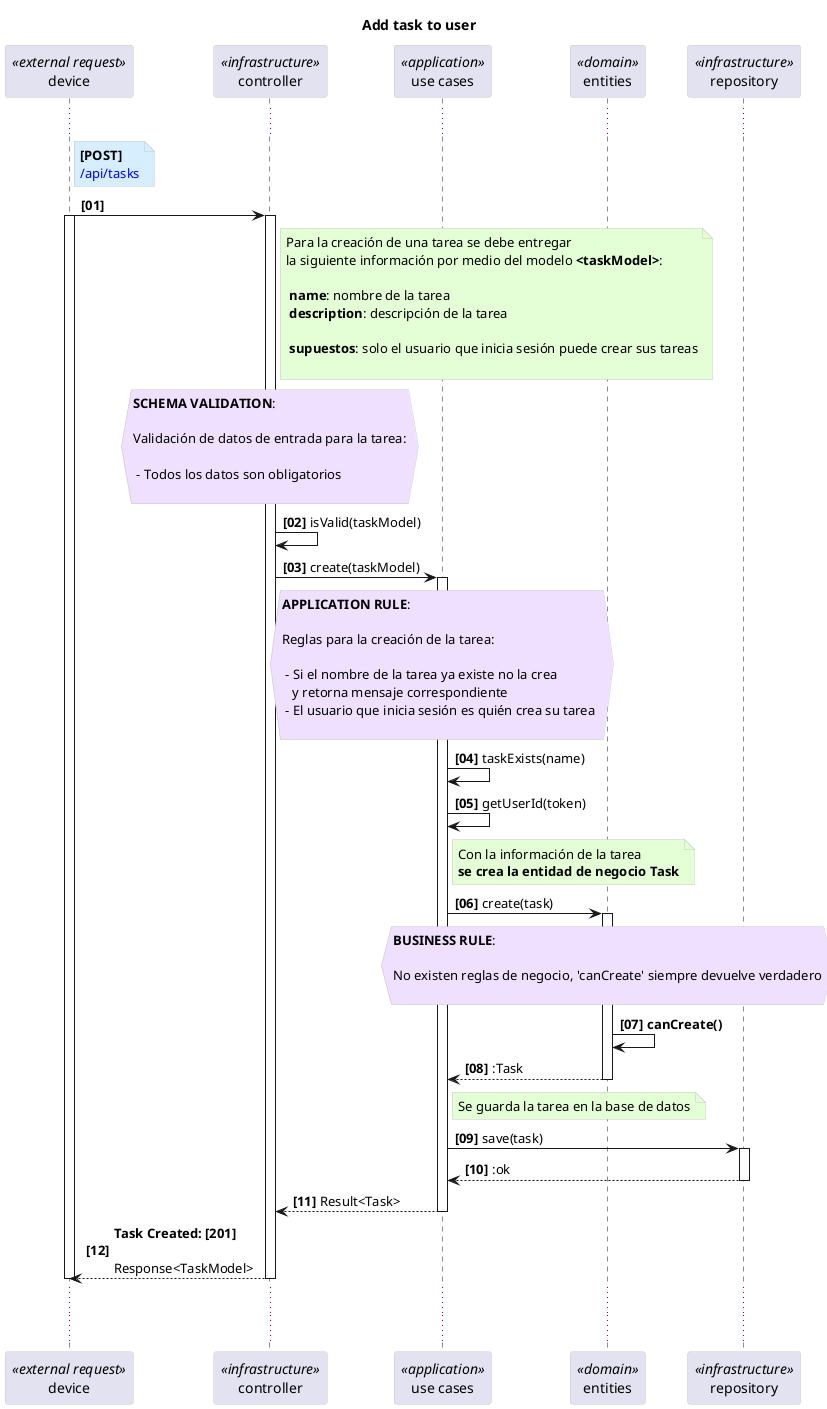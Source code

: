 @startuml

title **Add task to user**

autonumber "<b>[00]"
'skinparam monochrome true
skinparam shadowing false
skinparam maxmessagesize 150
skinparam NoteBorderColor #c7c7c7
skinparam ParticipantBorderColor #c9c9c9
skinparam CollectionsBorderColor #c9c9c9
skinparam QueueBorderColor #c9c9c9

participant ms_external_device as "device" << external request >>
participant ms_controller_api as "controller" << infrastructure >>
participant ms_usecase_api as "use cases" << application >>
participant ms_domain_api as "entities" << domain >>
participant ms_repository_api as "repository" << infrastructure >>

...

note right ms_external_device #d6eeff: <b>[POST]</b>\n<font color=blue>/api/tasks</font>
ms_external_device -> ms_controller_api:
    activate ms_external_device

    note right of ms_controller_api #e4ffd6: Para la creación de una tarea se debe entregar \nla siguiente información por medio del modelo **<taskModel>**:\n\n **name**: nombre de la tarea\n **description**: descripción de la tarea\n\n **supuestos**: solo el usuario que inicia sesión puede crear sus tareas\n

    activate ms_controller_api

    hnote over ms_controller_api #efe0ff: **SCHEMA VALIDATION**:\n\nValidación de datos de entrada para la tarea:\n\n - Todos los datos son obligatorios\n
    ms_controller_api -> ms_controller_api: isValid(taskModel)

    ms_controller_api -> ms_usecase_api: create(taskModel)
        activate ms_usecase_api

        hnote over ms_usecase_api #efe0ff: **APPLICATION RULE**:\n\nReglas para la creación de la tarea:\n\n - Si el nombre de la tarea ya existe no la crea\n   y retorna mensaje correspondiente\n - El usuario que inicia sesión es quién crea su tarea  \n
        ms_usecase_api -> ms_usecase_api: taskExists(name)
        ms_usecase_api -> ms_usecase_api: getUserId(token)

        note right of ms_usecase_api #e4ffd6: Con la información de la tarea\n**se crea la entidad de negocio Task**
        ms_usecase_api -> ms_domain_api: create(task)
            activate ms_domain_api

            hnote over ms_domain_api #efe0ff: **BUSINESS RULE**:\n\nNo existen reglas de negocio, 'canCreate' siempre devuelve verdadero\n
            ms_domain_api -> ms_domain_api: **canCreate()**

        return :Task

        note right of ms_usecase_api #e4ffd6: Se guarda la tarea en la base de datos
        ms_usecase_api -> ms_repository_api: save(task)
            activate ms_repository_api
            return :ok

    return Result<Task>

return **Task Created: [201]**\n\nResponse<TaskModel>

deactivate ms_external_device

...
...

@enduml
